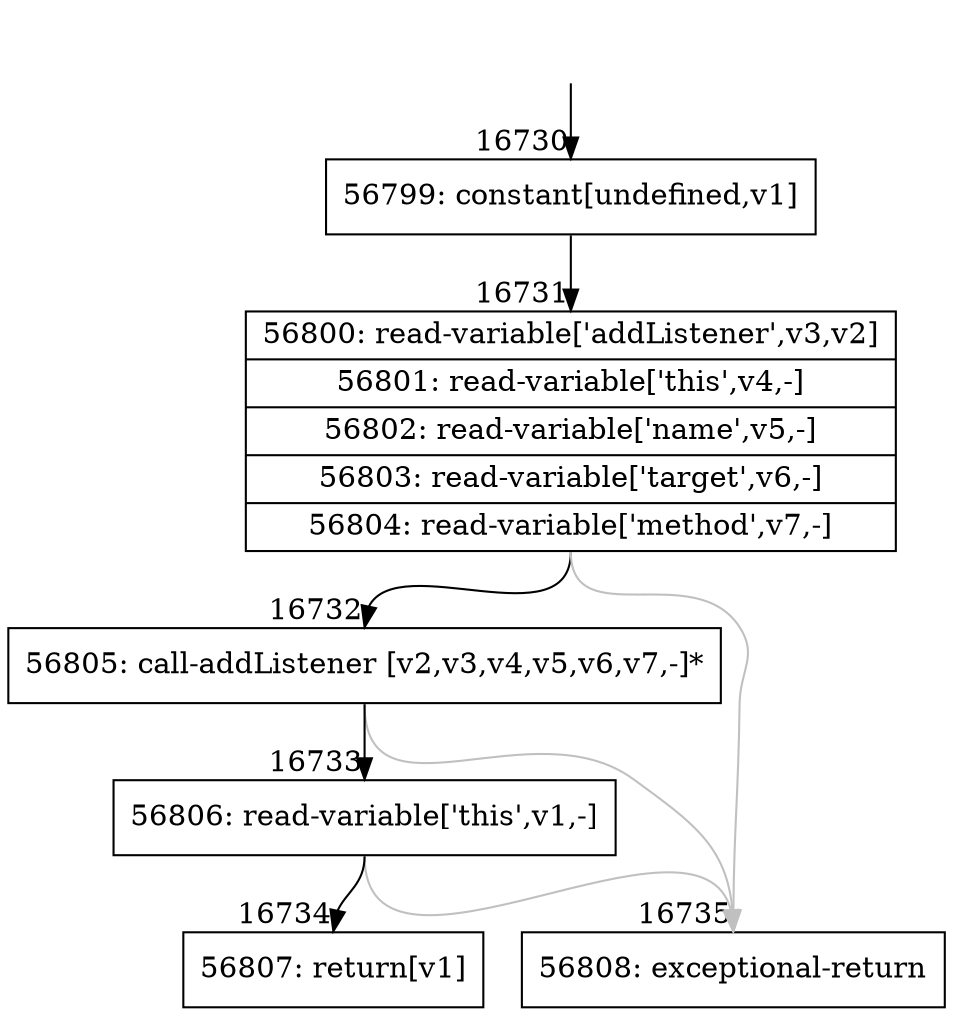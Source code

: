 digraph {
rankdir="TD"
BB_entry1428[shape=none,label=""];
BB_entry1428 -> BB16730 [tailport=s, headport=n, headlabel="    16730"]
BB16730 [shape=record label="{56799: constant[undefined,v1]}" ] 
BB16730 -> BB16731 [tailport=s, headport=n, headlabel="      16731"]
BB16731 [shape=record label="{56800: read-variable['addListener',v3,v2]|56801: read-variable['this',v4,-]|56802: read-variable['name',v5,-]|56803: read-variable['target',v6,-]|56804: read-variable['method',v7,-]}" ] 
BB16731 -> BB16732 [tailport=s, headport=n, headlabel="      16732"]
BB16731 -> BB16735 [tailport=s, headport=n, color=gray, headlabel="      16735"]
BB16732 [shape=record label="{56805: call-addListener [v2,v3,v4,v5,v6,v7,-]*}" ] 
BB16732 -> BB16733 [tailport=s, headport=n, headlabel="      16733"]
BB16732 -> BB16735 [tailport=s, headport=n, color=gray]
BB16733 [shape=record label="{56806: read-variable['this',v1,-]}" ] 
BB16733 -> BB16734 [tailport=s, headport=n, headlabel="      16734"]
BB16733 -> BB16735 [tailport=s, headport=n, color=gray]
BB16734 [shape=record label="{56807: return[v1]}" ] 
BB16735 [shape=record label="{56808: exceptional-return}" ] 
//#$~ 31306
}
